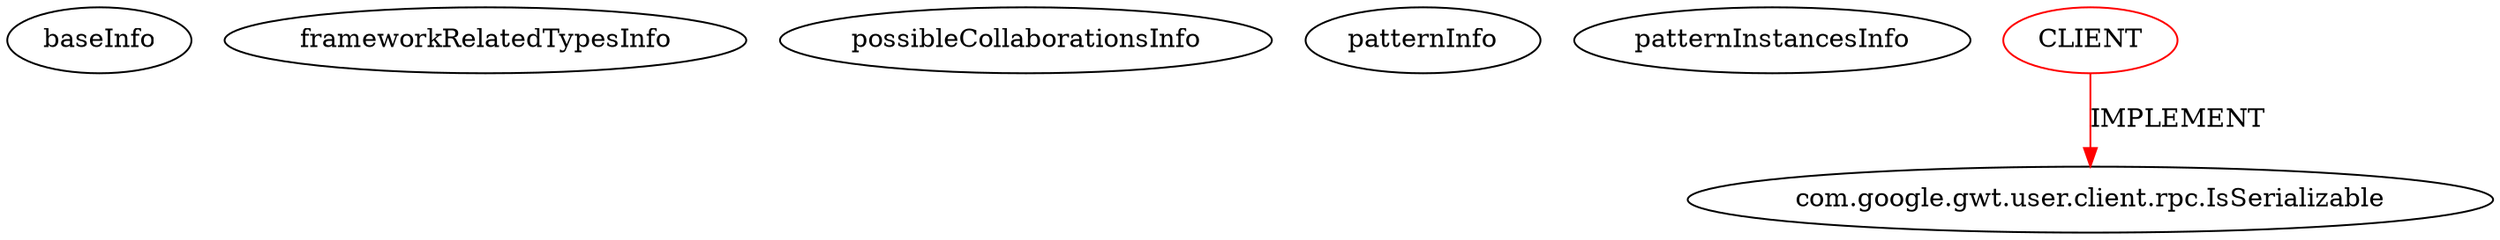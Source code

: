 digraph {
baseInfo[graphId=569,category="pattern",isAnonymous=false,possibleRelation=false]
frameworkRelatedTypesInfo[0="com.google.gwt.user.client.rpc.IsSerializable"]
possibleCollaborationsInfo[]
patternInfo[frequency=10.0,patternRootClient=0]
patternInstancesInfo[0="domhanak-VisualizerGWT~/domhanak-VisualizerGWT/VisualizerGWT-master/src/main/java/cz/muni/fi/bapr/visualizer/server/Experiment.java~Experiment~1279",1="boscomonkey-gwt_raster_panel~/boscomonkey-gwt_raster_panel/gwt_raster_panel-master/src/com/boscomonkey/gwtraster/client/XyCoord.java~XyCoord~898",2="bohdaq-DeedleJSON~/bohdaq-DeedleJSON/DeedleJSON-master/src/com/appspot/deedleit/shared/TimelineServiceEntity.java~TimelineServiceEntity~895",3="domhanak-VisualizerGWT~/domhanak-VisualizerGWT/VisualizerGWT-master/src/main/java/cz/muni/fi/bapr/visualizer/server/Machine.java~Machine~1280",4="jaxzin-gwt-common-widgets~/jaxzin-gwt-common-widgets/gwt-common-widgets-master/src/com/jaxzin/gwt/ui/client/autocompletion/MatcherResultBean.java~MatcherResultBean~3137",5="woox-serverapp~/woox-serverapp/serverapp-master/src/wooxes/net/shared/Red.java~Red~4661",6="domhanak-VisualizerGWT~/domhanak-VisualizerGWT/VisualizerGWT-master/src/main/java/cz/muni/fi/bapr/visualizer/server/ExQuery.java~ExQuery~1281",7="woox-serverapp~/woox-serverapp/serverapp-master/src/wooxes/net/shared/Software.java~Software~4666",8="jDramaix-SlidingPuzzle~/jDramaix-SlidingPuzzle/SlidingPuzzle-master/src/be/dramaix/ai/slidingpuzzle/shared/State.java~CellLocation~3123",9="woox-serverapp~/woox-serverapp/serverapp-master/src/wooxes/net/shared/Hardware.java~Hardware~4665"]
1[label="com.google.gwt.user.client.rpc.IsSerializable",vertexType="FRAMEWORK_INTERFACE_TYPE",isFrameworkType=false]
0[label="CLIENT",vertexType="ROOT_CLIENT_CLASS_DECLARATION",isFrameworkType=false,color=red]
0->1[label="IMPLEMENT",color=red]
}

